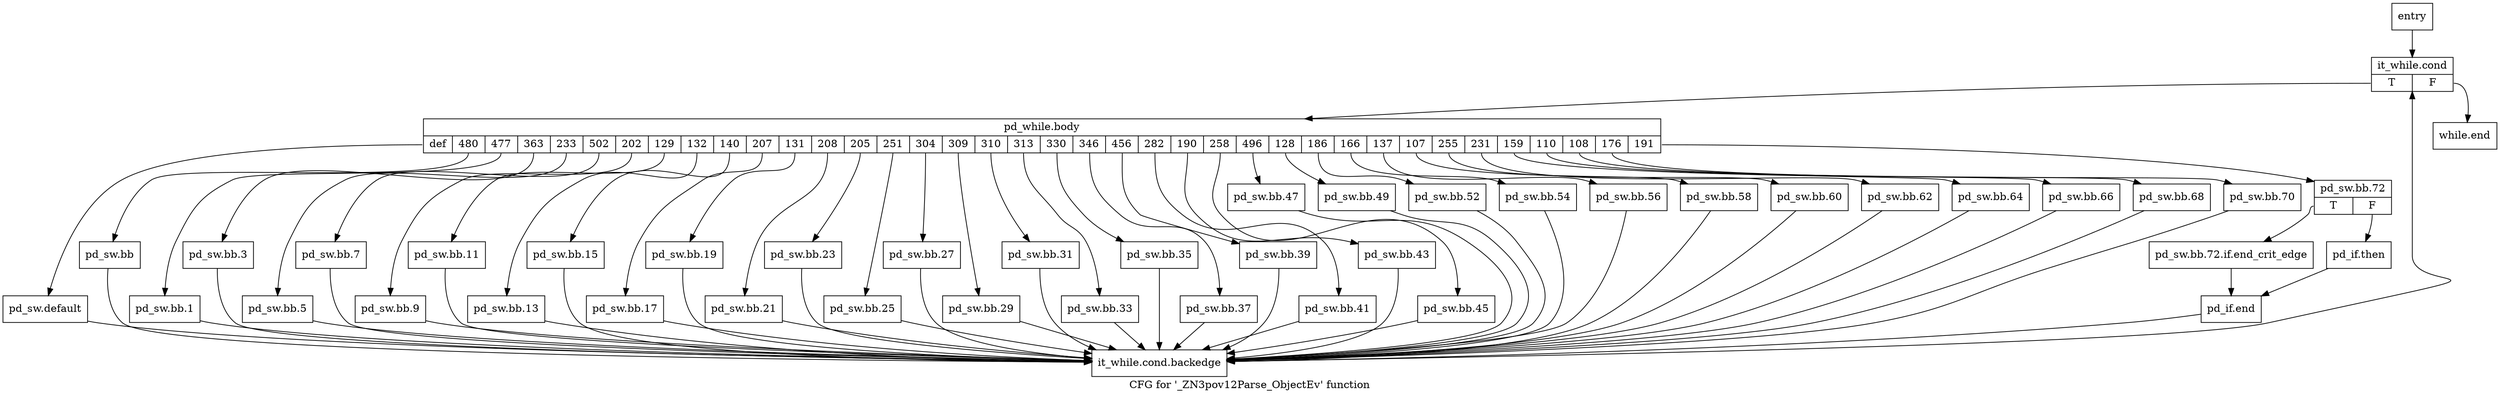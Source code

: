 digraph "CFG for '_ZN3pov12Parse_ObjectEv' function" {
	label="CFG for '_ZN3pov12Parse_ObjectEv' function";

	Node0x1799d20 [shape=record,label="{entry}"];
	Node0x1799d20 -> Node0x1799d70;
	Node0x1799d70 [shape=record,label="{it_while.cond|{<s0>T|<s1>F}}"];
	Node0x1799d70:s0 -> Node0x179a2d0;
	Node0x1799d70:s1 -> Node0x179b040;
	Node0x179a2d0 [shape=record,label="{pd_while.body|{<s0>def|<s1>480|<s2>477|<s3>363|<s4>233|<s5>502|<s6>202|<s7>129|<s8>132|<s9>140|<s10>207|<s11>131|<s12>208|<s13>205|<s14>251|<s15>304|<s16>309|<s17>310|<s18>313|<s19>330|<s20>346|<s21>456|<s22>282|<s23>190|<s24>258|<s25>496|<s26>128|<s27>186|<s28>166|<s29>137|<s30>107|<s31>255|<s32>231|<s33>159|<s34>110|<s35>108|<s36>176|<s37>191}}"];
	Node0x179a2d0:s0 -> Node0x179afa0;
	Node0x179a2d0:s1 -> Node0x179a320;
	Node0x179a2d0:s2 -> Node0x179a370;
	Node0x179a2d0:s3 -> Node0x179a3c0;
	Node0x179a2d0:s4 -> Node0x179a410;
	Node0x179a2d0:s5 -> Node0x179a460;
	Node0x179a2d0:s6 -> Node0x179a4b0;
	Node0x179a2d0:s7 -> Node0x179a500;
	Node0x179a2d0:s8 -> Node0x179a550;
	Node0x179a2d0:s9 -> Node0x179a5a0;
	Node0x179a2d0:s10 -> Node0x179a5f0;
	Node0x179a2d0:s11 -> Node0x179a640;
	Node0x179a2d0:s12 -> Node0x179a690;
	Node0x179a2d0:s13 -> Node0x179a6e0;
	Node0x179a2d0:s14 -> Node0x179a730;
	Node0x179a2d0:s15 -> Node0x179a780;
	Node0x179a2d0:s16 -> Node0x179a7d0;
	Node0x179a2d0:s17 -> Node0x179a820;
	Node0x179a2d0:s18 -> Node0x179a870;
	Node0x179a2d0:s19 -> Node0x179a8c0;
	Node0x179a2d0:s20 -> Node0x179a910;
	Node0x179a2d0:s21 -> Node0x179a960;
	Node0x179a2d0:s22 -> Node0x179a9b0;
	Node0x179a2d0:s23 -> Node0x179aa00;
	Node0x179a2d0:s24 -> Node0x179aa50;
	Node0x179a2d0:s25 -> Node0x179aaa0;
	Node0x179a2d0:s26 -> Node0x179aaf0;
	Node0x179a2d0:s27 -> Node0x179ab40;
	Node0x179a2d0:s28 -> Node0x179ab90;
	Node0x179a2d0:s29 -> Node0x179abe0;
	Node0x179a2d0:s30 -> Node0x179ac30;
	Node0x179a2d0:s31 -> Node0x179ac80;
	Node0x179a2d0:s32 -> Node0x179acd0;
	Node0x179a2d0:s33 -> Node0x179ad20;
	Node0x179a2d0:s34 -> Node0x179ad70;
	Node0x179a2d0:s35 -> Node0x179adc0;
	Node0x179a2d0:s36 -> Node0x179ae10;
	Node0x179a2d0:s37 -> Node0x179ae60;
	Node0x179a320 [shape=record,label="{pd_sw.bb}"];
	Node0x179a320 -> Node0x179aff0;
	Node0x179a370 [shape=record,label="{pd_sw.bb.1}"];
	Node0x179a370 -> Node0x179aff0;
	Node0x179a3c0 [shape=record,label="{pd_sw.bb.3}"];
	Node0x179a3c0 -> Node0x179aff0;
	Node0x179a410 [shape=record,label="{pd_sw.bb.5}"];
	Node0x179a410 -> Node0x179aff0;
	Node0x179a460 [shape=record,label="{pd_sw.bb.7}"];
	Node0x179a460 -> Node0x179aff0;
	Node0x179a4b0 [shape=record,label="{pd_sw.bb.9}"];
	Node0x179a4b0 -> Node0x179aff0;
	Node0x179a500 [shape=record,label="{pd_sw.bb.11}"];
	Node0x179a500 -> Node0x179aff0;
	Node0x179a550 [shape=record,label="{pd_sw.bb.13}"];
	Node0x179a550 -> Node0x179aff0;
	Node0x179a5a0 [shape=record,label="{pd_sw.bb.15}"];
	Node0x179a5a0 -> Node0x179aff0;
	Node0x179a5f0 [shape=record,label="{pd_sw.bb.17}"];
	Node0x179a5f0 -> Node0x179aff0;
	Node0x179a640 [shape=record,label="{pd_sw.bb.19}"];
	Node0x179a640 -> Node0x179aff0;
	Node0x179a690 [shape=record,label="{pd_sw.bb.21}"];
	Node0x179a690 -> Node0x179aff0;
	Node0x179a6e0 [shape=record,label="{pd_sw.bb.23}"];
	Node0x179a6e0 -> Node0x179aff0;
	Node0x179a730 [shape=record,label="{pd_sw.bb.25}"];
	Node0x179a730 -> Node0x179aff0;
	Node0x179a780 [shape=record,label="{pd_sw.bb.27}"];
	Node0x179a780 -> Node0x179aff0;
	Node0x179a7d0 [shape=record,label="{pd_sw.bb.29}"];
	Node0x179a7d0 -> Node0x179aff0;
	Node0x179a820 [shape=record,label="{pd_sw.bb.31}"];
	Node0x179a820 -> Node0x179aff0;
	Node0x179a870 [shape=record,label="{pd_sw.bb.33}"];
	Node0x179a870 -> Node0x179aff0;
	Node0x179a8c0 [shape=record,label="{pd_sw.bb.35}"];
	Node0x179a8c0 -> Node0x179aff0;
	Node0x179a910 [shape=record,label="{pd_sw.bb.37}"];
	Node0x179a910 -> Node0x179aff0;
	Node0x179a960 [shape=record,label="{pd_sw.bb.39}"];
	Node0x179a960 -> Node0x179aff0;
	Node0x179a9b0 [shape=record,label="{pd_sw.bb.41}"];
	Node0x179a9b0 -> Node0x179aff0;
	Node0x179aa00 [shape=record,label="{pd_sw.bb.43}"];
	Node0x179aa00 -> Node0x179aff0;
	Node0x179aa50 [shape=record,label="{pd_sw.bb.45}"];
	Node0x179aa50 -> Node0x179aff0;
	Node0x179aaa0 [shape=record,label="{pd_sw.bb.47}"];
	Node0x179aaa0 -> Node0x179aff0;
	Node0x179aaf0 [shape=record,label="{pd_sw.bb.49}"];
	Node0x179aaf0 -> Node0x179aff0;
	Node0x179ab40 [shape=record,label="{pd_sw.bb.52}"];
	Node0x179ab40 -> Node0x179aff0;
	Node0x179ab90 [shape=record,label="{pd_sw.bb.54}"];
	Node0x179ab90 -> Node0x179aff0;
	Node0x179abe0 [shape=record,label="{pd_sw.bb.56}"];
	Node0x179abe0 -> Node0x179aff0;
	Node0x179ac30 [shape=record,label="{pd_sw.bb.58}"];
	Node0x179ac30 -> Node0x179aff0;
	Node0x179ac80 [shape=record,label="{pd_sw.bb.60}"];
	Node0x179ac80 -> Node0x179aff0;
	Node0x179acd0 [shape=record,label="{pd_sw.bb.62}"];
	Node0x179acd0 -> Node0x179aff0;
	Node0x179ad20 [shape=record,label="{pd_sw.bb.64}"];
	Node0x179ad20 -> Node0x179aff0;
	Node0x179ad70 [shape=record,label="{pd_sw.bb.66}"];
	Node0x179ad70 -> Node0x179aff0;
	Node0x179adc0 [shape=record,label="{pd_sw.bb.68}"];
	Node0x179adc0 -> Node0x179aff0;
	Node0x179ae10 [shape=record,label="{pd_sw.bb.70}"];
	Node0x179ae10 -> Node0x179aff0;
	Node0x179ae60 [shape=record,label="{pd_sw.bb.72|{<s0>T|<s1>F}}"];
	Node0x179ae60:s0 -> Node0x179aeb0;
	Node0x179ae60:s1 -> Node0x179af00;
	Node0x179aeb0 [shape=record,label="{pd_sw.bb.72.if.end_crit_edge}"];
	Node0x179aeb0 -> Node0x179af50;
	Node0x179af00 [shape=record,label="{pd_if.then}"];
	Node0x179af00 -> Node0x179af50;
	Node0x179af50 [shape=record,label="{pd_if.end}"];
	Node0x179af50 -> Node0x179aff0;
	Node0x179afa0 [shape=record,label="{pd_sw.default}"];
	Node0x179afa0 -> Node0x179aff0;
	Node0x179aff0 [shape=record,label="{it_while.cond.backedge}"];
	Node0x179aff0 -> Node0x1799d70;
	Node0x179b040 [shape=record,label="{while.end}"];
}

